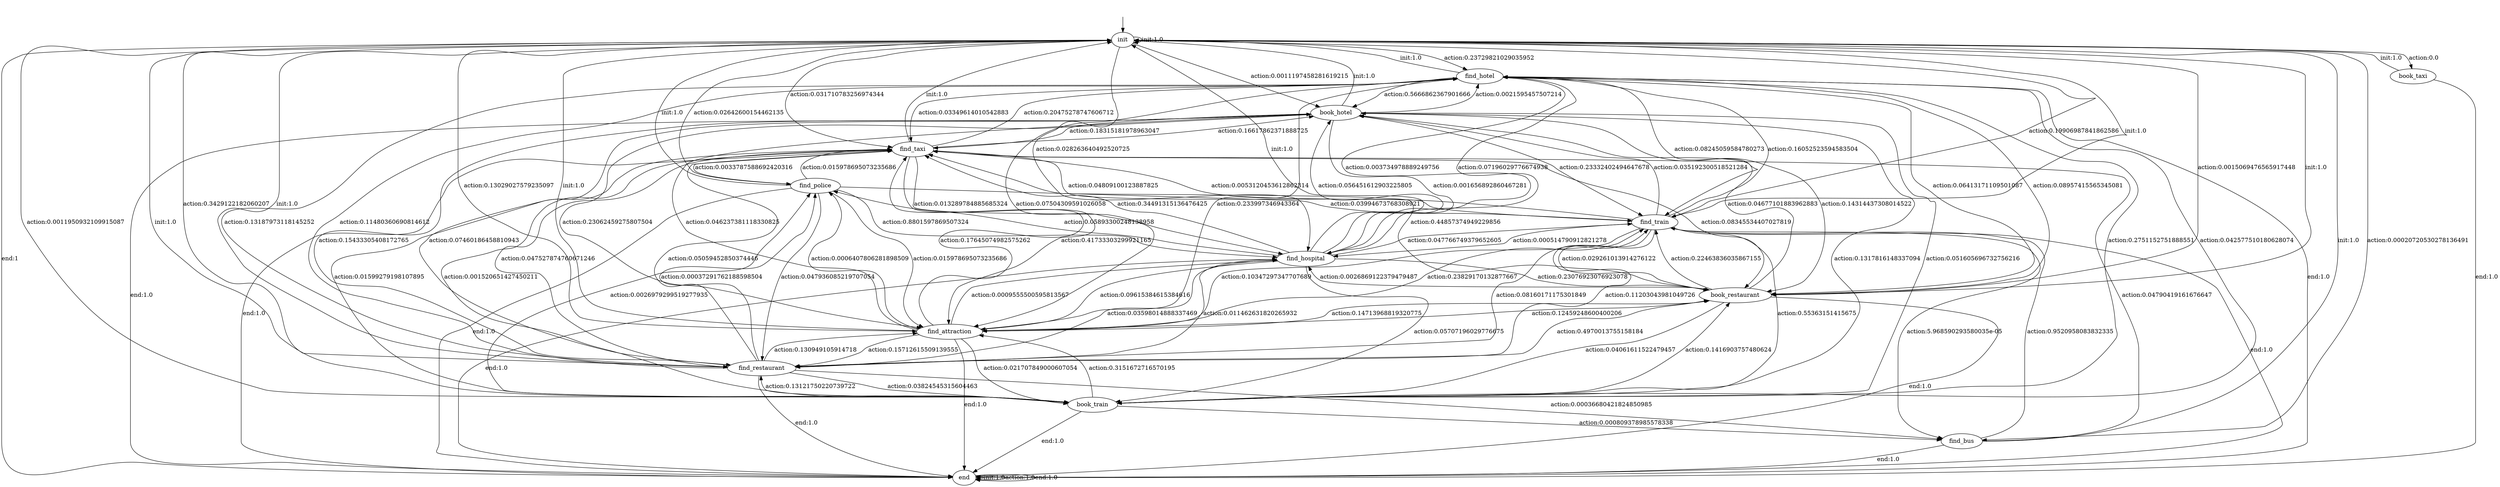 digraph learned_mdp {
s0 [label="init"];
s1 [label="find_hotel"];
s2 [label="book_hotel"];
s3 [label="find_train"];
s4 [label="book_train"];
s5 [label="find_attraction"];
s6 [label="find_restaurant"];
s7 [label="book_restaurant"];
s8 [label="find_hospital"];
s9 [label="book_taxi"];
s10 [label="find_taxi"];
s11 [label="find_bus"];
s12 [label="find_police"];
s13 [label="end"];
s0 -> s0  [label="init:1.0"];
s0 -> s1  [label="action:0.23729821029035952"];
s0 -> s2  [label="action:0.0011197458281619215"];
s0 -> s3  [label="action:0.19906987841862586"];
s0 -> s4  [label="action:0.0011950932109915087"];
s0 -> s5  [label="action:0.13029027579235097"];
s0 -> s6  [label="action:0.3429122182060207"];
s0 -> s7  [label="action:0.0015069476565917448"];
s0 -> s8  [label="action:0.028263640492520725"];
s0 -> s9  [label="action:0.0"];
s0 -> s10  [label="action:0.031710783256974344"];
s0 -> s11  [label="action:0.00020720530278136491"];
s0 -> s12  [label="action:0.02642600154462135"];
s0 -> s13  [label="end:1"];
s1 -> s0  [label="init:1.0"];
s1 -> s2  [label="action:0.5666862367901666"];
s1 -> s3  [label="action:0.08245059584780273"];
s1 -> s4  [label="action:0.042577510180628074"];
s1 -> s5  [label="action:0.07504309591026058"];
s1 -> s6  [label="action:0.13187973118145252"];
s1 -> s7  [label="action:0.06413171109501087"];
s1 -> s8  [label="action:0.003734978889249756"];
s1 -> s10  [label="action:0.03349614010542883"];
s1 -> s13 [label="end:1.0"];
s2 -> s0  [label="init:1.0"];
s2 -> s1  [label="action:0.0021595457507214"];
s2 -> s3  [label="action:0.23332402494647678"];
s2 -> s4  [label="action:0.051605696732756216"];
s2 -> s5  [label="action:0.23062459275807504"];
s2 -> s6  [label="action:0.15433305408172765"];
s2 -> s7  [label="action:0.14314437308014522"];
s2 -> s8  [label="action:0.001656892860467281"];
s2 -> s10  [label="action:0.18315181978963047"];
s2 -> s13 [label="end:1.0"];
s3 -> s0  [label="init:1.0"];
s3 -> s1  [label="action:0.16052523594583504"];
s3 -> s2  [label="action:0.035192300518521284"];
s3 -> s4  [label="action:0.55363151415675"];
s3 -> s5  [label="action:0.10347297347707689"];
s3 -> s6  [label="action:0.11203043981049726"];
s3 -> s7  [label="action:0.029261013914276122"];
s3 -> s8  [label="action:0.000514790912821278"];
s3 -> s10  [label="action:0.0053120453612862314"];
s3 -> s11  [label="action:5.968590293580035e-05"];
s3 -> s13 [label="end:1.0"];
s4 -> s0  [label="init:1.0"];
s4 -> s1  [label="action:0.2751152751888551"];
s4 -> s2  [label="action:0.1317816148337094"];
s4 -> s5  [label="action:0.3151672716570195"];
s4 -> s6  [label="action:0.13121750220739722"];
s4 -> s7  [label="action:0.1416903757480624"];
s4 -> s10  [label="action:0.001520651427450211"];
s4 -> s11  [label="action:0.000809378985578338"];
s4 -> s12  [label="action:0.0026979299519277935"];
s4 -> s13 [label="end:1.0"];
s5 -> s0  [label="init:1.0"];
s5 -> s1  [label="action:0.233997346943364"];
s5 -> s2  [label="action:0.046237381118330825"];
s5 -> s3  [label="action:0.23829170132877667"];
s5 -> s4  [label="action:0.021707849000607054"];
s5 -> s6  [label="action:0.15712615509139555"];
s5 -> s7  [label="action:0.12459248600400206"];
s5 -> s8  [label="action:0.0009555500595813567"];
s5 -> s10  [label="action:0.17645074982575262"];
s5 -> s12  [label="action:0.0006407806281898509"];
s5 -> s13 [label="end:1.0"];
s6 -> s0  [label="init:1.0"];
s6 -> s1  [label="action:0.11480360690814612"];
s6 -> s2  [label="action:0.07460186458810943"];
s6 -> s3  [label="action:0.08160171175301849"];
s6 -> s4  [label="action:0.03824545315604463"];
s6 -> s5  [label="action:0.130949105914718"];
s6 -> s7  [label="action:0.4970013755158184"];
s6 -> s8  [label="action:0.011462631820265932"];
s6 -> s10  [label="action:0.05059452850374446"];
s6 -> s11  [label="action:0.00036680421824850985"];
s6 -> s12  [label="action:0.00037291762188598504"];
s6 -> s13 [label="end:1.0"];
s7 -> s0  [label="init:1.0"];
s7 -> s1  [label="action:0.08957415565345081"];
s7 -> s2  [label="action:0.04677101883962883"];
s7 -> s3  [label="action:0.22463836035867155"];
s7 -> s4  [label="action:0.04061611522479457"];
s7 -> s5  [label="action:0.14713968819320775"];
s7 -> s8  [label="action:0.0026869122379479487"];
s7 -> s10  [label="action:0.44857374949229856"];
s7 -> s13 [label="end:1.0"];
s8 -> s0  [label="init:1.0"];
s8 -> s1  [label="action:0.07196029776674938"];
s8 -> s2  [label="action:0.056451612903225805"];
s8 -> s3  [label="action:0.047766749379652605"];
s8 -> s4  [label="action:0.05707196029776675"];
s8 -> s5  [label="action:0.09615384615384616"];
s8 -> s6  [label="action:0.03598014888337469"];
s8 -> s7  [label="action:0.23076923076923078"];
s8 -> s10  [label="action:0.34491315136476425"];
s8 -> s12  [label="action:0.05893300248138958"];
s8 -> s13 [label="end:1.0"];
s9 -> s0  [label="init:1.0"];
s9 -> s13 [label="end:1.0"];
s10 -> s0  [label="init:1.0"];
s10 -> s1  [label="action:0.20475278747606712"];
s10 -> s2  [label="action:0.16617862371888725"];
s10 -> s3  [label="action:0.04809100123887825"];
s10 -> s4  [label="action:0.01599279198107895"];
s10 -> s5  [label="action:0.41733303299921165"];
s10 -> s6  [label="action:0.047527874760671246"];
s10 -> s7  [label="action:0.08345534407027819"];
s10 -> s8  [label="action:0.013289784885685324"];
s10 -> s12  [label="action:0.0033787588692420316"];
s10 -> s13 [label="end:1.0"];
s11 -> s0  [label="init:1.0"];
s11 -> s3  [label="action:0.9520958083832335"];
s11 -> s10  [label="action:0.04790419161676647"];
s11 -> s13 [label="end:1.0"];
s12 -> s0  [label="init:1.0"];
s12 -> s3  [label="action:0.03994673768308921"];
s12 -> s5  [label="action:0.015978695073235686"];
s12 -> s6  [label="action:0.047936085219707054"];
s12 -> s8  [label="action:0.8801597869507324"];
s12 -> s10  [label="action:0.015978695073235686"];
s12 -> s13 [label="end:1.0"];
s13 -> s13 [label="init:1.0"];
s13 -> s13  [label="action:1.0"];
s13 -> s13  [label="end:1.0"];
__start0 [label="", shape=none];
__start0 -> s0  [label=""];
}